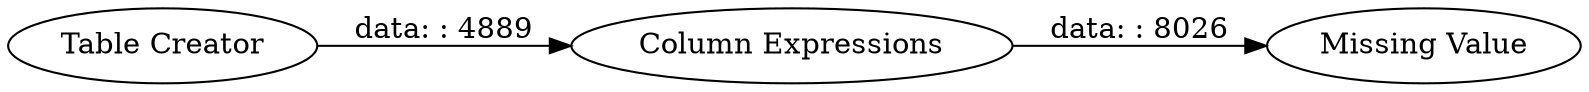 digraph {
	"-8291873493106280001_2" [label="Column Expressions"]
	"-8291873493106280001_1" [label="Table Creator"]
	"-8291873493106280001_3" [label="Missing Value"]
	"-8291873493106280001_1" -> "-8291873493106280001_2" [label="data: : 4889"]
	"-8291873493106280001_2" -> "-8291873493106280001_3" [label="data: : 8026"]
	rankdir=LR
}
